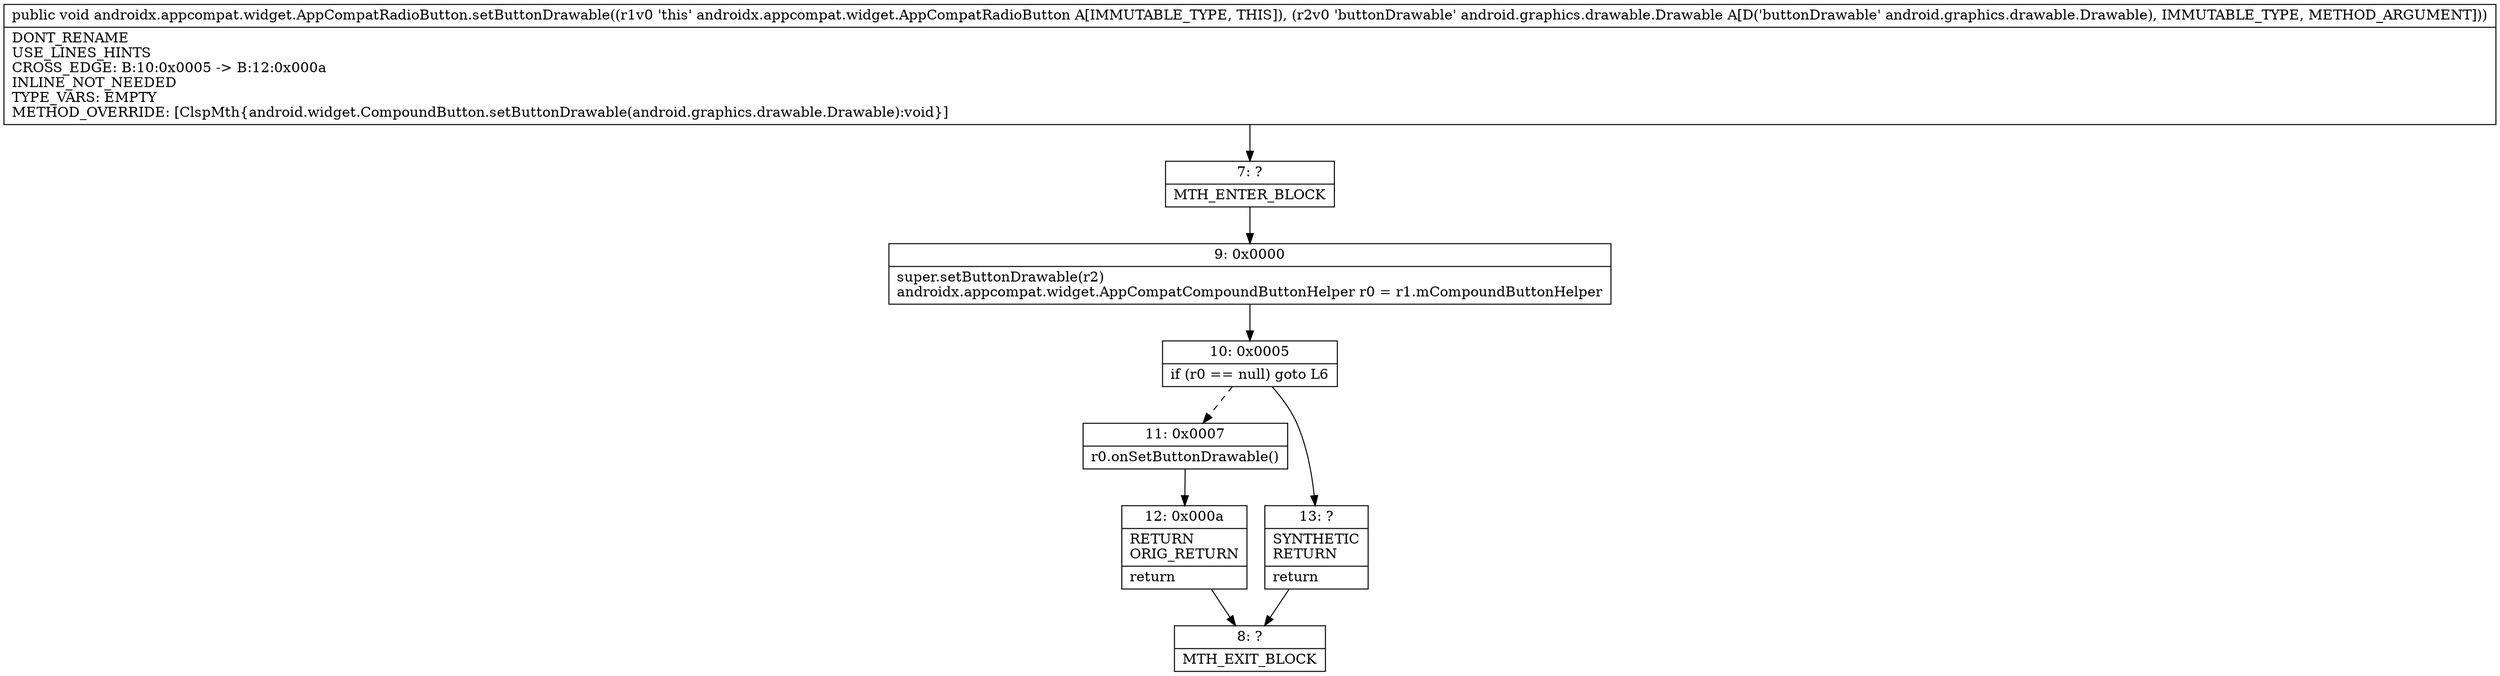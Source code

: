 digraph "CFG forandroidx.appcompat.widget.AppCompatRadioButton.setButtonDrawable(Landroid\/graphics\/drawable\/Drawable;)V" {
Node_7 [shape=record,label="{7\:\ ?|MTH_ENTER_BLOCK\l}"];
Node_9 [shape=record,label="{9\:\ 0x0000|super.setButtonDrawable(r2)\landroidx.appcompat.widget.AppCompatCompoundButtonHelper r0 = r1.mCompoundButtonHelper\l}"];
Node_10 [shape=record,label="{10\:\ 0x0005|if (r0 == null) goto L6\l}"];
Node_11 [shape=record,label="{11\:\ 0x0007|r0.onSetButtonDrawable()\l}"];
Node_12 [shape=record,label="{12\:\ 0x000a|RETURN\lORIG_RETURN\l|return\l}"];
Node_8 [shape=record,label="{8\:\ ?|MTH_EXIT_BLOCK\l}"];
Node_13 [shape=record,label="{13\:\ ?|SYNTHETIC\lRETURN\l|return\l}"];
MethodNode[shape=record,label="{public void androidx.appcompat.widget.AppCompatRadioButton.setButtonDrawable((r1v0 'this' androidx.appcompat.widget.AppCompatRadioButton A[IMMUTABLE_TYPE, THIS]), (r2v0 'buttonDrawable' android.graphics.drawable.Drawable A[D('buttonDrawable' android.graphics.drawable.Drawable), IMMUTABLE_TYPE, METHOD_ARGUMENT]))  | DONT_RENAME\lUSE_LINES_HINTS\lCROSS_EDGE: B:10:0x0005 \-\> B:12:0x000a\lINLINE_NOT_NEEDED\lTYPE_VARS: EMPTY\lMETHOD_OVERRIDE: [ClspMth\{android.widget.CompoundButton.setButtonDrawable(android.graphics.drawable.Drawable):void\}]\l}"];
MethodNode -> Node_7;Node_7 -> Node_9;
Node_9 -> Node_10;
Node_10 -> Node_11[style=dashed];
Node_10 -> Node_13;
Node_11 -> Node_12;
Node_12 -> Node_8;
Node_13 -> Node_8;
}

